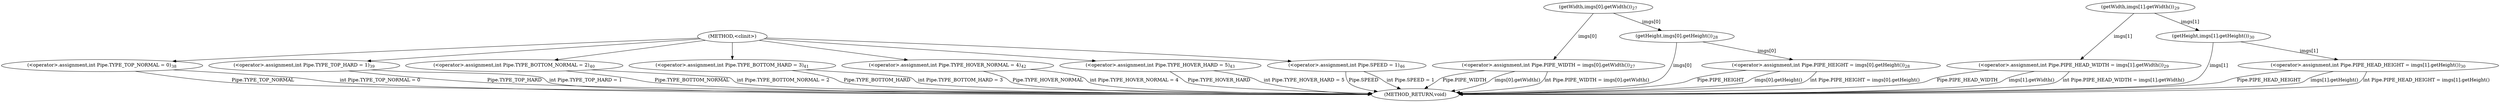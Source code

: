 digraph "&lt;clinit&gt;" {  
"620" [label = <(METHOD,&lt;clinit&gt;)> ]
"698" [label = <(METHOD_RETURN,void)> ]
"622" [label = <(&lt;operator&gt;.assignment,int Pipe.PIPE_WIDTH = imgs[0].getWidth())<SUB>27</SUB>> ]
"632" [label = <(&lt;operator&gt;.assignment,int Pipe.PIPE_HEIGHT = imgs[0].getHeight())<SUB>28</SUB>> ]
"642" [label = <(&lt;operator&gt;.assignment,int Pipe.PIPE_HEAD_WIDTH = imgs[1].getWidth())<SUB>29</SUB>> ]
"652" [label = <(&lt;operator&gt;.assignment,int Pipe.PIPE_HEAD_HEIGHT = imgs[1].getHeight())<SUB>30</SUB>> ]
"662" [label = <(&lt;operator&gt;.assignment,int Pipe.TYPE_TOP_NORMAL = 0)<SUB>38</SUB>> ]
"667" [label = <(&lt;operator&gt;.assignment,int Pipe.TYPE_TOP_HARD = 1)<SUB>39</SUB>> ]
"672" [label = <(&lt;operator&gt;.assignment,int Pipe.TYPE_BOTTOM_NORMAL = 2)<SUB>40</SUB>> ]
"677" [label = <(&lt;operator&gt;.assignment,int Pipe.TYPE_BOTTOM_HARD = 3)<SUB>41</SUB>> ]
"682" [label = <(&lt;operator&gt;.assignment,int Pipe.TYPE_HOVER_NORMAL = 4)<SUB>42</SUB>> ]
"687" [label = <(&lt;operator&gt;.assignment,int Pipe.TYPE_HOVER_HARD = 5)<SUB>43</SUB>> ]
"692" [label = <(&lt;operator&gt;.assignment,int Pipe.SPEED = 1)<SUB>46</SUB>> ]
"622" [label = <(&lt;operator&gt;.assignment,int Pipe.PIPE_WIDTH = imgs[0].getWidth())<SUB>27</SUB>> ]
"622" [label = <(&lt;operator&gt;.assignment,int Pipe.PIPE_WIDTH = imgs[0].getWidth())<SUB>27</SUB>> ]
"632" [label = <(&lt;operator&gt;.assignment,int Pipe.PIPE_HEIGHT = imgs[0].getHeight())<SUB>28</SUB>> ]
"632" [label = <(&lt;operator&gt;.assignment,int Pipe.PIPE_HEIGHT = imgs[0].getHeight())<SUB>28</SUB>> ]
"642" [label = <(&lt;operator&gt;.assignment,int Pipe.PIPE_HEAD_WIDTH = imgs[1].getWidth())<SUB>29</SUB>> ]
"642" [label = <(&lt;operator&gt;.assignment,int Pipe.PIPE_HEAD_WIDTH = imgs[1].getWidth())<SUB>29</SUB>> ]
"652" [label = <(&lt;operator&gt;.assignment,int Pipe.PIPE_HEAD_HEIGHT = imgs[1].getHeight())<SUB>30</SUB>> ]
"652" [label = <(&lt;operator&gt;.assignment,int Pipe.PIPE_HEAD_HEIGHT = imgs[1].getHeight())<SUB>30</SUB>> ]
"662" [label = <(&lt;operator&gt;.assignment,int Pipe.TYPE_TOP_NORMAL = 0)<SUB>38</SUB>> ]
"662" [label = <(&lt;operator&gt;.assignment,int Pipe.TYPE_TOP_NORMAL = 0)<SUB>38</SUB>> ]
"667" [label = <(&lt;operator&gt;.assignment,int Pipe.TYPE_TOP_HARD = 1)<SUB>39</SUB>> ]
"667" [label = <(&lt;operator&gt;.assignment,int Pipe.TYPE_TOP_HARD = 1)<SUB>39</SUB>> ]
"672" [label = <(&lt;operator&gt;.assignment,int Pipe.TYPE_BOTTOM_NORMAL = 2)<SUB>40</SUB>> ]
"672" [label = <(&lt;operator&gt;.assignment,int Pipe.TYPE_BOTTOM_NORMAL = 2)<SUB>40</SUB>> ]
"677" [label = <(&lt;operator&gt;.assignment,int Pipe.TYPE_BOTTOM_HARD = 3)<SUB>41</SUB>> ]
"677" [label = <(&lt;operator&gt;.assignment,int Pipe.TYPE_BOTTOM_HARD = 3)<SUB>41</SUB>> ]
"682" [label = <(&lt;operator&gt;.assignment,int Pipe.TYPE_HOVER_NORMAL = 4)<SUB>42</SUB>> ]
"682" [label = <(&lt;operator&gt;.assignment,int Pipe.TYPE_HOVER_NORMAL = 4)<SUB>42</SUB>> ]
"687" [label = <(&lt;operator&gt;.assignment,int Pipe.TYPE_HOVER_HARD = 5)<SUB>43</SUB>> ]
"687" [label = <(&lt;operator&gt;.assignment,int Pipe.TYPE_HOVER_HARD = 5)<SUB>43</SUB>> ]
"692" [label = <(&lt;operator&gt;.assignment,int Pipe.SPEED = 1)<SUB>46</SUB>> ]
"692" [label = <(&lt;operator&gt;.assignment,int Pipe.SPEED = 1)<SUB>46</SUB>> ]
"626" [label = <(getWidth,imgs[0].getWidth())<SUB>27</SUB>> ]
"636" [label = <(getHeight,imgs[0].getHeight())<SUB>28</SUB>> ]
"646" [label = <(getWidth,imgs[1].getWidth())<SUB>29</SUB>> ]
"656" [label = <(getHeight,imgs[1].getHeight())<SUB>30</SUB>> ]
  "622" -> "698"  [ label = "Pipe.PIPE_WIDTH"] 
  "622" -> "698"  [ label = "imgs[0].getWidth()"] 
  "622" -> "698"  [ label = "int Pipe.PIPE_WIDTH = imgs[0].getWidth()"] 
  "632" -> "698"  [ label = "Pipe.PIPE_HEIGHT"] 
  "636" -> "698"  [ label = "imgs[0]"] 
  "632" -> "698"  [ label = "imgs[0].getHeight()"] 
  "632" -> "698"  [ label = "int Pipe.PIPE_HEIGHT = imgs[0].getHeight()"] 
  "642" -> "698"  [ label = "Pipe.PIPE_HEAD_WIDTH"] 
  "642" -> "698"  [ label = "imgs[1].getWidth()"] 
  "642" -> "698"  [ label = "int Pipe.PIPE_HEAD_WIDTH = imgs[1].getWidth()"] 
  "652" -> "698"  [ label = "Pipe.PIPE_HEAD_HEIGHT"] 
  "656" -> "698"  [ label = "imgs[1]"] 
  "652" -> "698"  [ label = "imgs[1].getHeight()"] 
  "652" -> "698"  [ label = "int Pipe.PIPE_HEAD_HEIGHT = imgs[1].getHeight()"] 
  "662" -> "698"  [ label = "Pipe.TYPE_TOP_NORMAL"] 
  "662" -> "698"  [ label = "int Pipe.TYPE_TOP_NORMAL = 0"] 
  "667" -> "698"  [ label = "Pipe.TYPE_TOP_HARD"] 
  "667" -> "698"  [ label = "int Pipe.TYPE_TOP_HARD = 1"] 
  "672" -> "698"  [ label = "Pipe.TYPE_BOTTOM_NORMAL"] 
  "672" -> "698"  [ label = "int Pipe.TYPE_BOTTOM_NORMAL = 2"] 
  "677" -> "698"  [ label = "Pipe.TYPE_BOTTOM_HARD"] 
  "677" -> "698"  [ label = "int Pipe.TYPE_BOTTOM_HARD = 3"] 
  "682" -> "698"  [ label = "Pipe.TYPE_HOVER_NORMAL"] 
  "682" -> "698"  [ label = "int Pipe.TYPE_HOVER_NORMAL = 4"] 
  "687" -> "698"  [ label = "Pipe.TYPE_HOVER_HARD"] 
  "687" -> "698"  [ label = "int Pipe.TYPE_HOVER_HARD = 5"] 
  "692" -> "698"  [ label = "Pipe.SPEED"] 
  "692" -> "698"  [ label = "int Pipe.SPEED = 1"] 
  "626" -> "622"  [ label = "imgs[0]"] 
  "636" -> "632"  [ label = "imgs[0]"] 
  "646" -> "642"  [ label = "imgs[1]"] 
  "656" -> "652"  [ label = "imgs[1]"] 
  "620" -> "662" 
  "620" -> "667" 
  "620" -> "672" 
  "620" -> "677" 
  "620" -> "682" 
  "620" -> "687" 
  "620" -> "692" 
  "626" -> "636"  [ label = "imgs[0]"] 
  "646" -> "656"  [ label = "imgs[1]"] 
}
